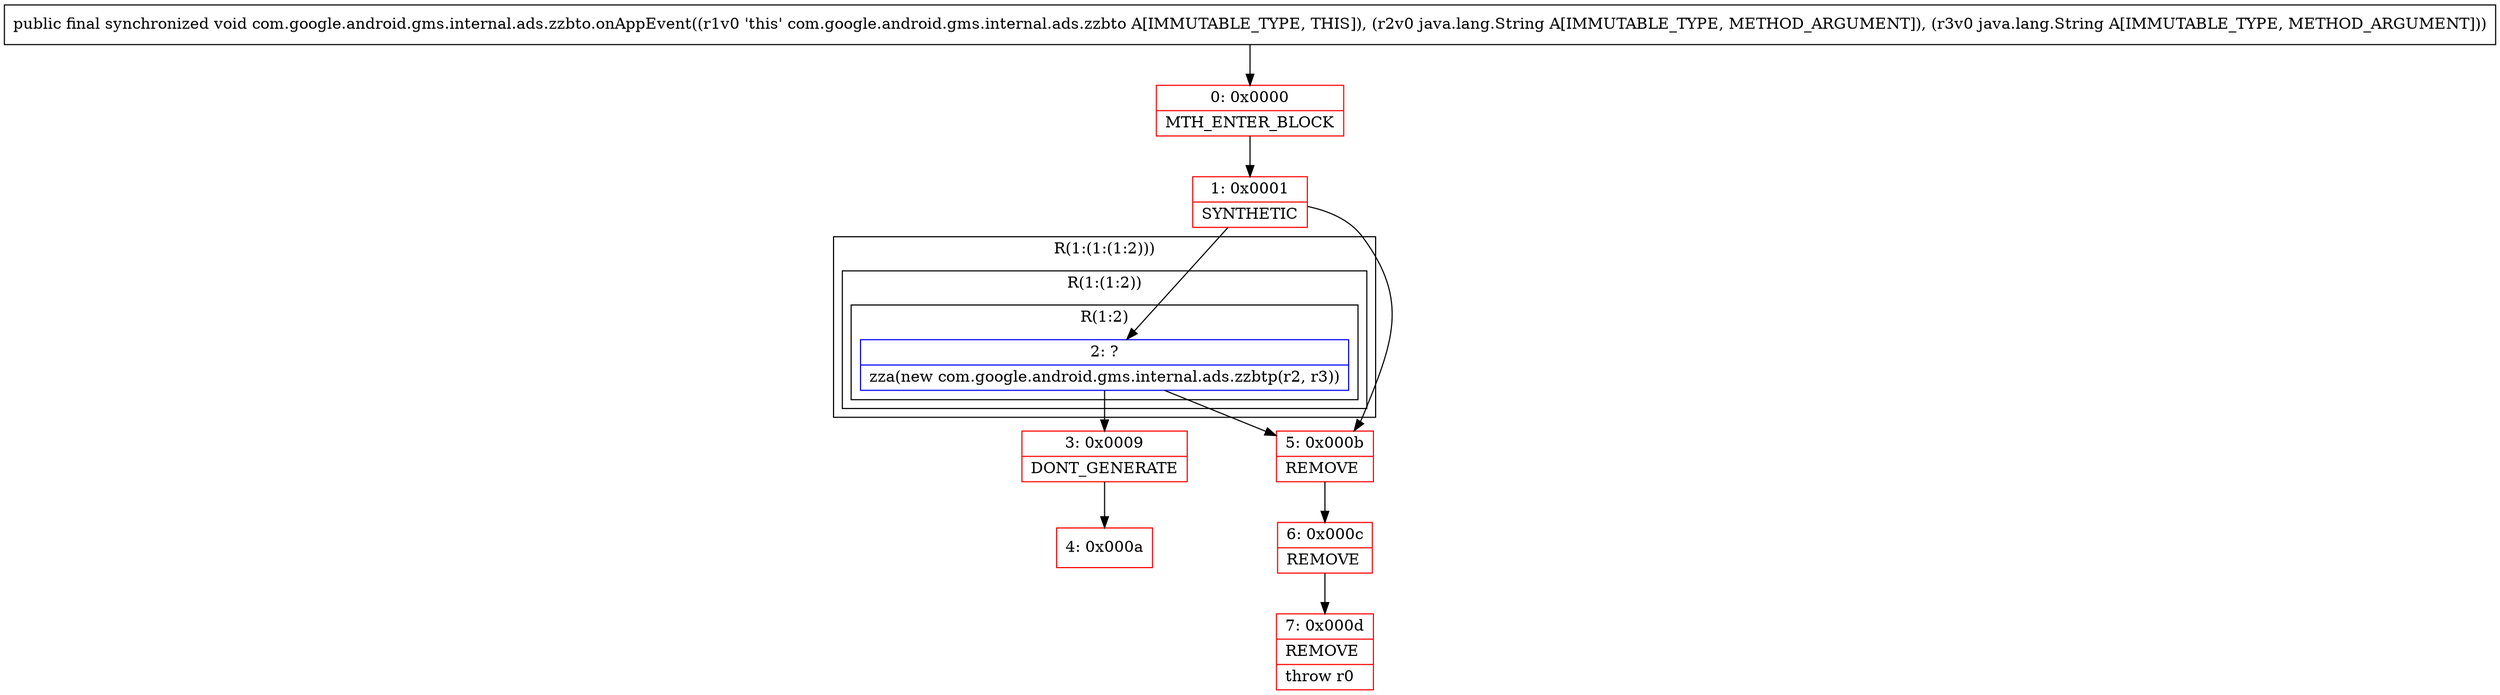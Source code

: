 digraph "CFG forcom.google.android.gms.internal.ads.zzbto.onAppEvent(Ljava\/lang\/String;Ljava\/lang\/String;)V" {
subgraph cluster_Region_1504846446 {
label = "R(1:(1:(1:2)))";
node [shape=record,color=blue];
subgraph cluster_Region_1931676757 {
label = "R(1:(1:2))";
node [shape=record,color=blue];
subgraph cluster_Region_1911631201 {
label = "R(1:2)";
node [shape=record,color=blue];
Node_2 [shape=record,label="{2\:\ ?|zza(new com.google.android.gms.internal.ads.zzbtp(r2, r3))\l}"];
}
}
}
Node_0 [shape=record,color=red,label="{0\:\ 0x0000|MTH_ENTER_BLOCK\l}"];
Node_1 [shape=record,color=red,label="{1\:\ 0x0001|SYNTHETIC\l}"];
Node_3 [shape=record,color=red,label="{3\:\ 0x0009|DONT_GENERATE\l}"];
Node_4 [shape=record,color=red,label="{4\:\ 0x000a}"];
Node_5 [shape=record,color=red,label="{5\:\ 0x000b|REMOVE\l}"];
Node_6 [shape=record,color=red,label="{6\:\ 0x000c|REMOVE\l}"];
Node_7 [shape=record,color=red,label="{7\:\ 0x000d|REMOVE\l|throw r0\l}"];
MethodNode[shape=record,label="{public final synchronized void com.google.android.gms.internal.ads.zzbto.onAppEvent((r1v0 'this' com.google.android.gms.internal.ads.zzbto A[IMMUTABLE_TYPE, THIS]), (r2v0 java.lang.String A[IMMUTABLE_TYPE, METHOD_ARGUMENT]), (r3v0 java.lang.String A[IMMUTABLE_TYPE, METHOD_ARGUMENT])) }"];
MethodNode -> Node_0;
Node_2 -> Node_3;
Node_2 -> Node_5;
Node_0 -> Node_1;
Node_1 -> Node_2;
Node_1 -> Node_5;
Node_3 -> Node_4;
Node_5 -> Node_6;
Node_6 -> Node_7;
}

